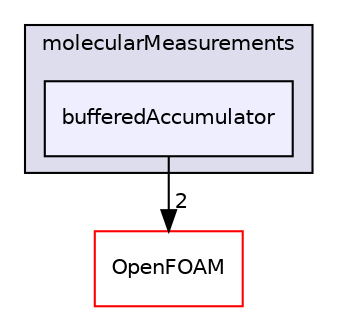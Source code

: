 digraph "src/lagrangian/molecularDynamics/molecularMeasurements/bufferedAccumulator" {
  bgcolor=transparent;
  compound=true
  node [ fontsize="10", fontname="Helvetica"];
  edge [ labelfontsize="10", labelfontname="Helvetica"];
  subgraph clusterdir_d688c861569b69efcb20a975bc1993fa {
    graph [ bgcolor="#ddddee", pencolor="black", label="molecularMeasurements" fontname="Helvetica", fontsize="10", URL="dir_d688c861569b69efcb20a975bc1993fa.html"]
  dir_842dca28d2bcc227f5882819415a5c7b [shape=box, label="bufferedAccumulator", style="filled", fillcolor="#eeeeff", pencolor="black", URL="dir_842dca28d2bcc227f5882819415a5c7b.html"];
  }
  dir_c5473ff19b20e6ec4dfe5c310b3778a8 [shape=box label="OpenFOAM" color="red" URL="dir_c5473ff19b20e6ec4dfe5c310b3778a8.html"];
  dir_842dca28d2bcc227f5882819415a5c7b->dir_c5473ff19b20e6ec4dfe5c310b3778a8 [headlabel="2", labeldistance=1.5 headhref="dir_001693_001950.html"];
}
